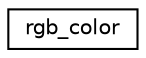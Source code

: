 digraph "Graphical Class Hierarchy"
{
 // LATEX_PDF_SIZE
  edge [fontname="Helvetica",fontsize="10",labelfontname="Helvetica",labelfontsize="10"];
  node [fontname="Helvetica",fontsize="10",shape=record];
  rankdir="LR";
  Node0 [label="rgb_color",height=0.2,width=0.4,color="black", fillcolor="white", style="filled",URL="$structrgb__color.html",tooltip=" "];
}
